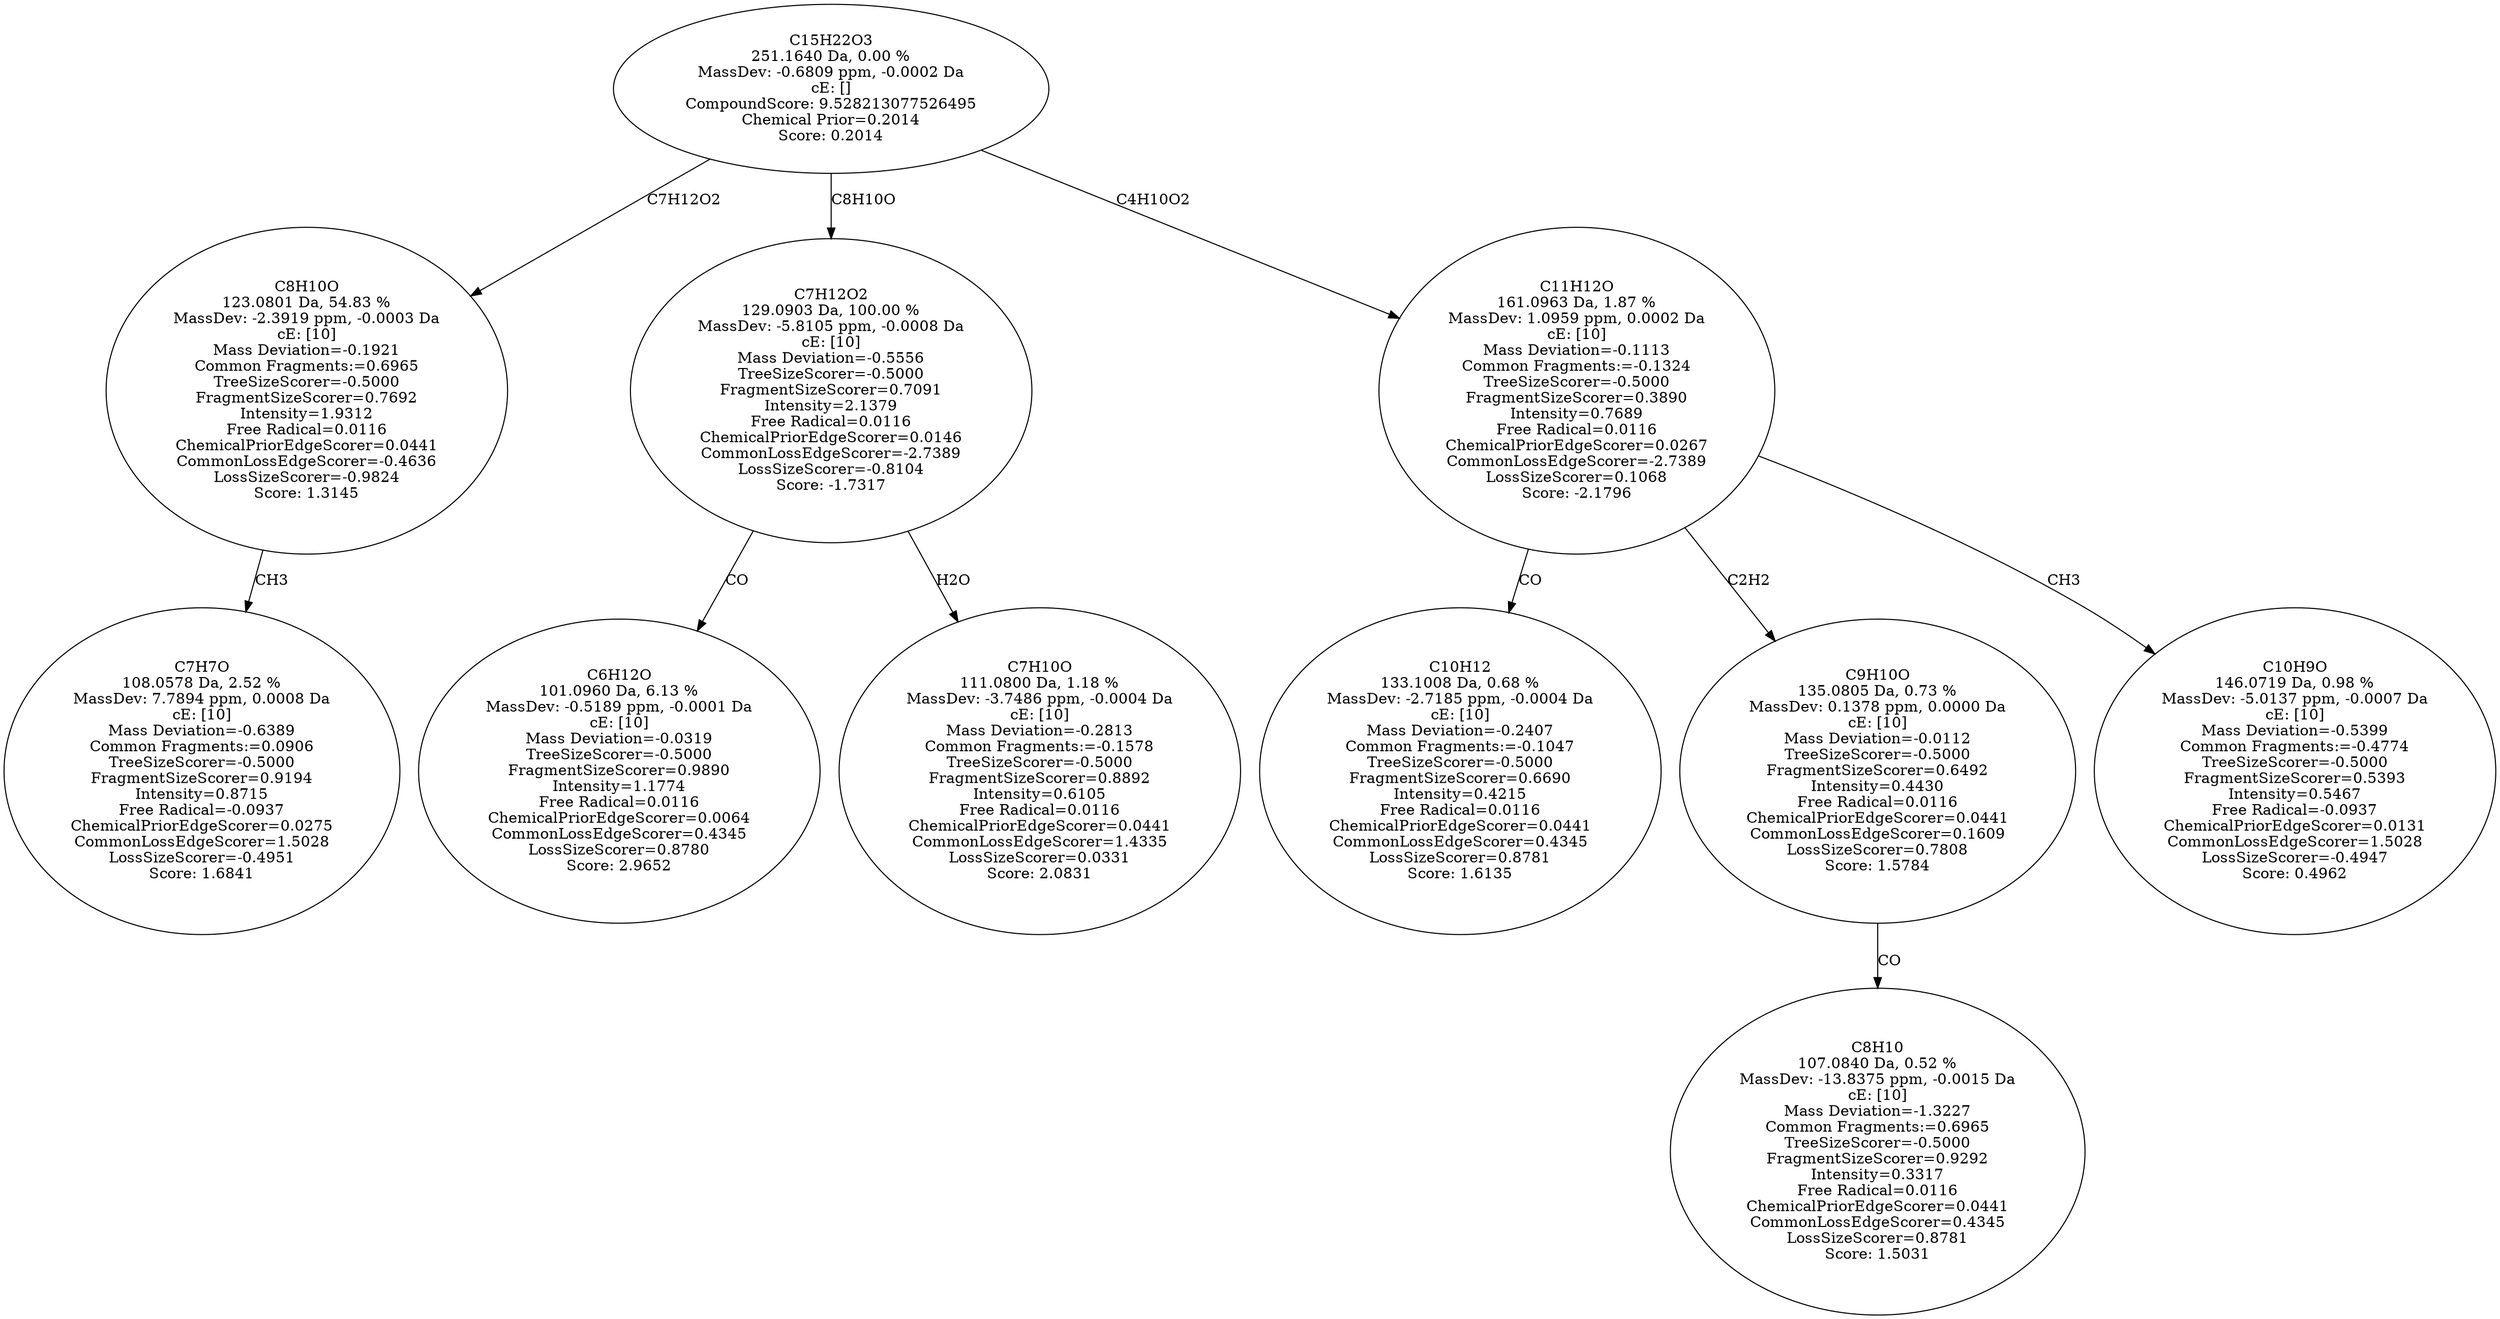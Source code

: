 strict digraph {
v1 [label="C7H7O\n108.0578 Da, 2.52 %\nMassDev: 7.7894 ppm, 0.0008 Da\ncE: [10]\nMass Deviation=-0.6389\nCommon Fragments:=0.0906\nTreeSizeScorer=-0.5000\nFragmentSizeScorer=0.9194\nIntensity=0.8715\nFree Radical=-0.0937\nChemicalPriorEdgeScorer=0.0275\nCommonLossEdgeScorer=1.5028\nLossSizeScorer=-0.4951\nScore: 1.6841"];
v2 [label="C8H10O\n123.0801 Da, 54.83 %\nMassDev: -2.3919 ppm, -0.0003 Da\ncE: [10]\nMass Deviation=-0.1921\nCommon Fragments:=0.6965\nTreeSizeScorer=-0.5000\nFragmentSizeScorer=0.7692\nIntensity=1.9312\nFree Radical=0.0116\nChemicalPriorEdgeScorer=0.0441\nCommonLossEdgeScorer=-0.4636\nLossSizeScorer=-0.9824\nScore: 1.3145"];
v3 [label="C6H12O\n101.0960 Da, 6.13 %\nMassDev: -0.5189 ppm, -0.0001 Da\ncE: [10]\nMass Deviation=-0.0319\nTreeSizeScorer=-0.5000\nFragmentSizeScorer=0.9890\nIntensity=1.1774\nFree Radical=0.0116\nChemicalPriorEdgeScorer=0.0064\nCommonLossEdgeScorer=0.4345\nLossSizeScorer=0.8780\nScore: 2.9652"];
v4 [label="C7H10O\n111.0800 Da, 1.18 %\nMassDev: -3.7486 ppm, -0.0004 Da\ncE: [10]\nMass Deviation=-0.2813\nCommon Fragments:=-0.1578\nTreeSizeScorer=-0.5000\nFragmentSizeScorer=0.8892\nIntensity=0.6105\nFree Radical=0.0116\nChemicalPriorEdgeScorer=0.0441\nCommonLossEdgeScorer=1.4335\nLossSizeScorer=0.0331\nScore: 2.0831"];
v5 [label="C7H12O2\n129.0903 Da, 100.00 %\nMassDev: -5.8105 ppm, -0.0008 Da\ncE: [10]\nMass Deviation=-0.5556\nTreeSizeScorer=-0.5000\nFragmentSizeScorer=0.7091\nIntensity=2.1379\nFree Radical=0.0116\nChemicalPriorEdgeScorer=0.0146\nCommonLossEdgeScorer=-2.7389\nLossSizeScorer=-0.8104\nScore: -1.7317"];
v6 [label="C10H12\n133.1008 Da, 0.68 %\nMassDev: -2.7185 ppm, -0.0004 Da\ncE: [10]\nMass Deviation=-0.2407\nCommon Fragments:=-0.1047\nTreeSizeScorer=-0.5000\nFragmentSizeScorer=0.6690\nIntensity=0.4215\nFree Radical=0.0116\nChemicalPriorEdgeScorer=0.0441\nCommonLossEdgeScorer=0.4345\nLossSizeScorer=0.8781\nScore: 1.6135"];
v7 [label="C8H10\n107.0840 Da, 0.52 %\nMassDev: -13.8375 ppm, -0.0015 Da\ncE: [10]\nMass Deviation=-1.3227\nCommon Fragments:=0.6965\nTreeSizeScorer=-0.5000\nFragmentSizeScorer=0.9292\nIntensity=0.3317\nFree Radical=0.0116\nChemicalPriorEdgeScorer=0.0441\nCommonLossEdgeScorer=0.4345\nLossSizeScorer=0.8781\nScore: 1.5031"];
v8 [label="C9H10O\n135.0805 Da, 0.73 %\nMassDev: 0.1378 ppm, 0.0000 Da\ncE: [10]\nMass Deviation=-0.0112\nTreeSizeScorer=-0.5000\nFragmentSizeScorer=0.6492\nIntensity=0.4430\nFree Radical=0.0116\nChemicalPriorEdgeScorer=0.0441\nCommonLossEdgeScorer=0.1609\nLossSizeScorer=0.7808\nScore: 1.5784"];
v9 [label="C10H9O\n146.0719 Da, 0.98 %\nMassDev: -5.0137 ppm, -0.0007 Da\ncE: [10]\nMass Deviation=-0.5399\nCommon Fragments:=-0.4774\nTreeSizeScorer=-0.5000\nFragmentSizeScorer=0.5393\nIntensity=0.5467\nFree Radical=-0.0937\nChemicalPriorEdgeScorer=0.0131\nCommonLossEdgeScorer=1.5028\nLossSizeScorer=-0.4947\nScore: 0.4962"];
v10 [label="C11H12O\n161.0963 Da, 1.87 %\nMassDev: 1.0959 ppm, 0.0002 Da\ncE: [10]\nMass Deviation=-0.1113\nCommon Fragments:=-0.1324\nTreeSizeScorer=-0.5000\nFragmentSizeScorer=0.3890\nIntensity=0.7689\nFree Radical=0.0116\nChemicalPriorEdgeScorer=0.0267\nCommonLossEdgeScorer=-2.7389\nLossSizeScorer=0.1068\nScore: -2.1796"];
v11 [label="C15H22O3\n251.1640 Da, 0.00 %\nMassDev: -0.6809 ppm, -0.0002 Da\ncE: []\nCompoundScore: 9.528213077526495\nChemical Prior=0.2014\nScore: 0.2014"];
v2 -> v1 [label="CH3"];
v11 -> v2 [label="C7H12O2"];
v5 -> v3 [label="CO"];
v5 -> v4 [label="H2O"];
v11 -> v5 [label="C8H10O"];
v10 -> v6 [label="CO"];
v8 -> v7 [label="CO"];
v10 -> v8 [label="C2H2"];
v10 -> v9 [label="CH3"];
v11 -> v10 [label="C4H10O2"];
}